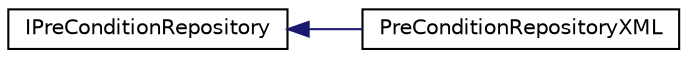 digraph "Graphical Class Hierarchy"
{
  edge [fontname="Helvetica",fontsize="10",labelfontname="Helvetica",labelfontsize="10"];
  node [fontname="Helvetica",fontsize="10",shape=record];
  rankdir="LR";
  Node0 [label="IPreConditionRepository",height=0.2,width=0.4,color="black", fillcolor="white", style="filled",URL="$interface_i_pre_condition_repository.html",tooltip="Developed by: Peao (rngs); Generic definition of a PreCondition Repository. "];
  Node0 -> Node1 [dir="back",color="midnightblue",fontsize="10",style="solid",fontname="Helvetica"];
  Node1 [label="PreConditionRepositoryXML",height=0.2,width=0.4,color="black", fillcolor="white", style="filled",URL="$class_pre_condition_repository_x_m_l.html",tooltip="Developed by: Peao (rngs); Pre condition repository XM. "];
}
